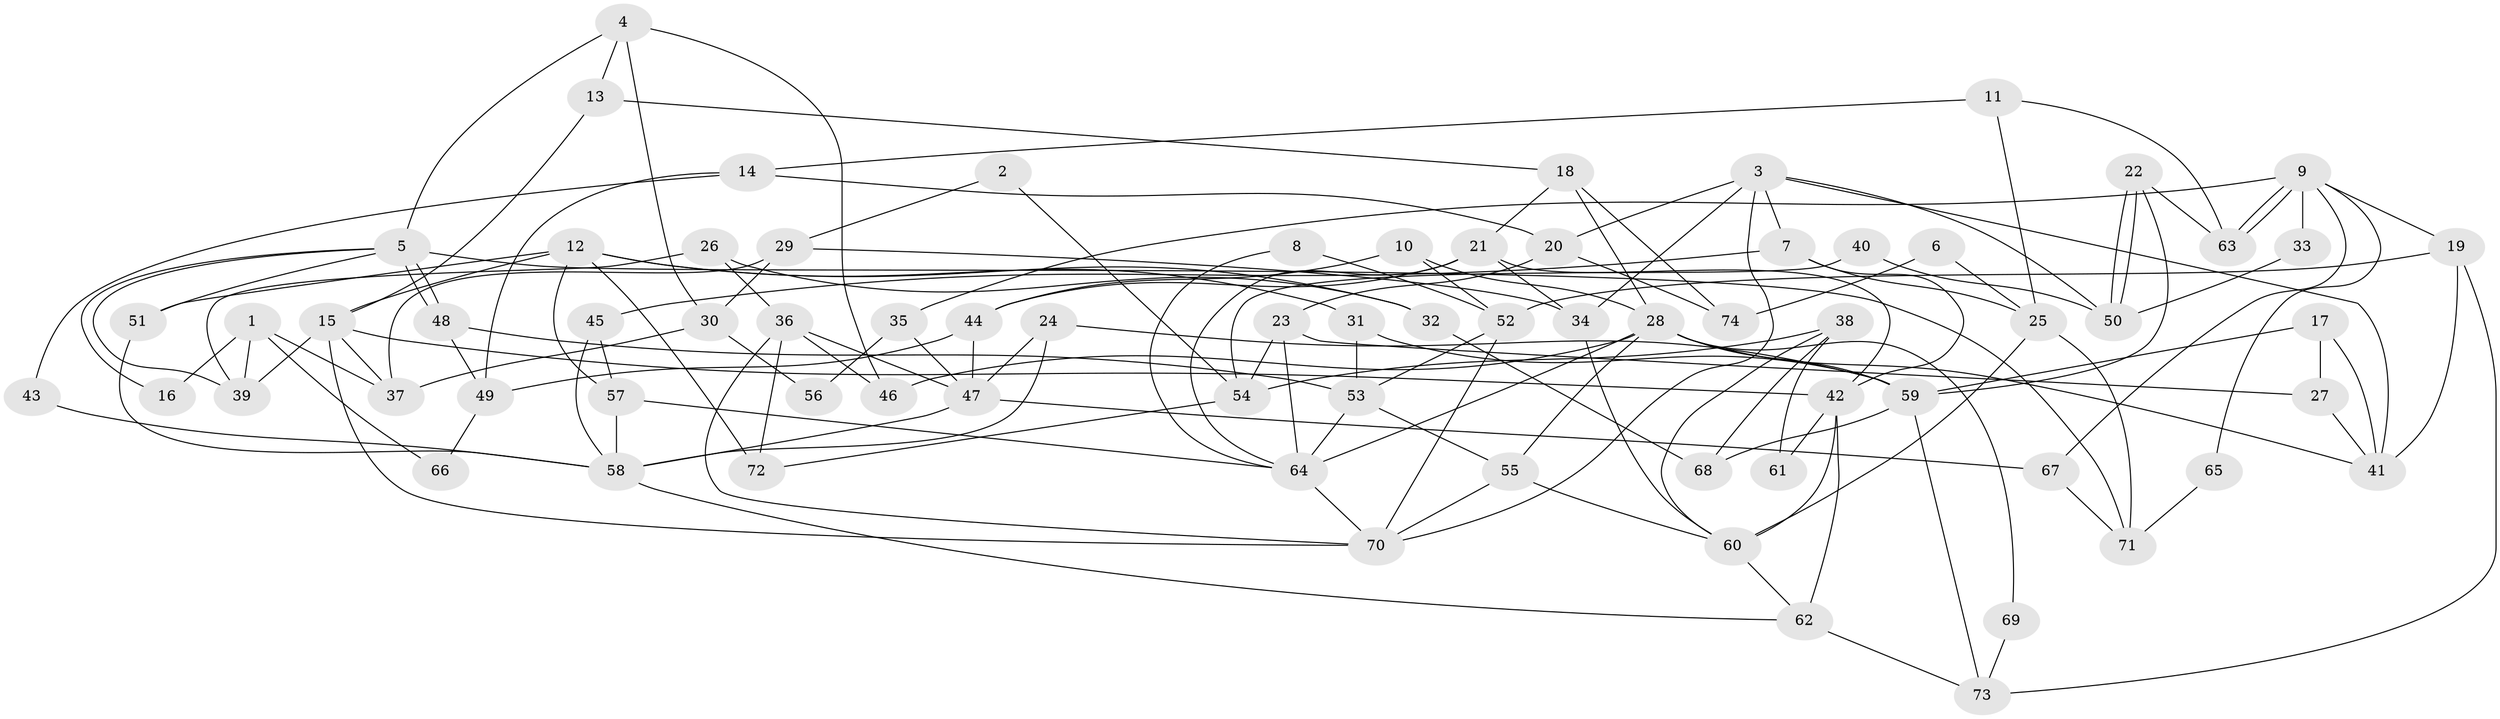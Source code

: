 // coarse degree distribution, {5: 0.10810810810810811, 6: 0.2972972972972973, 3: 0.1891891891891892, 9: 0.02702702702702703, 2: 0.08108108108108109, 7: 0.08108108108108109, 4: 0.16216216216216217, 8: 0.02702702702702703, 11: 0.02702702702702703}
// Generated by graph-tools (version 1.1) at 2025/37/03/04/25 23:37:08]
// undirected, 74 vertices, 148 edges
graph export_dot {
  node [color=gray90,style=filled];
  1;
  2;
  3;
  4;
  5;
  6;
  7;
  8;
  9;
  10;
  11;
  12;
  13;
  14;
  15;
  16;
  17;
  18;
  19;
  20;
  21;
  22;
  23;
  24;
  25;
  26;
  27;
  28;
  29;
  30;
  31;
  32;
  33;
  34;
  35;
  36;
  37;
  38;
  39;
  40;
  41;
  42;
  43;
  44;
  45;
  46;
  47;
  48;
  49;
  50;
  51;
  52;
  53;
  54;
  55;
  56;
  57;
  58;
  59;
  60;
  61;
  62;
  63;
  64;
  65;
  66;
  67;
  68;
  69;
  70;
  71;
  72;
  73;
  74;
  1 -- 37;
  1 -- 39;
  1 -- 16;
  1 -- 66;
  2 -- 54;
  2 -- 29;
  3 -- 70;
  3 -- 34;
  3 -- 7;
  3 -- 20;
  3 -- 41;
  3 -- 50;
  4 -- 5;
  4 -- 46;
  4 -- 13;
  4 -- 30;
  5 -- 51;
  5 -- 48;
  5 -- 48;
  5 -- 16;
  5 -- 39;
  5 -- 71;
  6 -- 25;
  6 -- 74;
  7 -- 25;
  7 -- 42;
  7 -- 45;
  8 -- 52;
  8 -- 64;
  9 -- 19;
  9 -- 63;
  9 -- 63;
  9 -- 33;
  9 -- 35;
  9 -- 65;
  9 -- 67;
  10 -- 28;
  10 -- 52;
  10 -- 44;
  11 -- 14;
  11 -- 63;
  11 -- 25;
  12 -- 57;
  12 -- 72;
  12 -- 15;
  12 -- 31;
  12 -- 32;
  12 -- 51;
  13 -- 15;
  13 -- 18;
  14 -- 49;
  14 -- 20;
  14 -- 43;
  15 -- 42;
  15 -- 37;
  15 -- 39;
  15 -- 70;
  17 -- 41;
  17 -- 59;
  17 -- 27;
  18 -- 28;
  18 -- 21;
  18 -- 74;
  19 -- 41;
  19 -- 73;
  19 -- 52;
  20 -- 23;
  20 -- 74;
  21 -- 44;
  21 -- 34;
  21 -- 42;
  21 -- 64;
  22 -- 59;
  22 -- 50;
  22 -- 50;
  22 -- 63;
  23 -- 27;
  23 -- 64;
  23 -- 54;
  24 -- 58;
  24 -- 47;
  24 -- 59;
  25 -- 60;
  25 -- 71;
  26 -- 36;
  26 -- 39;
  26 -- 32;
  27 -- 41;
  28 -- 64;
  28 -- 59;
  28 -- 41;
  28 -- 46;
  28 -- 55;
  28 -- 69;
  29 -- 34;
  29 -- 37;
  29 -- 30;
  30 -- 37;
  30 -- 56;
  31 -- 53;
  31 -- 59;
  32 -- 68;
  33 -- 50;
  34 -- 60;
  35 -- 47;
  35 -- 56;
  36 -- 70;
  36 -- 47;
  36 -- 46;
  36 -- 72;
  38 -- 68;
  38 -- 60;
  38 -- 54;
  38 -- 61;
  40 -- 50;
  40 -- 54;
  42 -- 60;
  42 -- 61;
  42 -- 62;
  43 -- 58;
  44 -- 47;
  44 -- 49;
  45 -- 58;
  45 -- 57;
  47 -- 58;
  47 -- 67;
  48 -- 53;
  48 -- 49;
  49 -- 66;
  51 -- 58;
  52 -- 53;
  52 -- 70;
  53 -- 64;
  53 -- 55;
  54 -- 72;
  55 -- 70;
  55 -- 60;
  57 -- 64;
  57 -- 58;
  58 -- 62;
  59 -- 68;
  59 -- 73;
  60 -- 62;
  62 -- 73;
  64 -- 70;
  65 -- 71;
  67 -- 71;
  69 -- 73;
}
